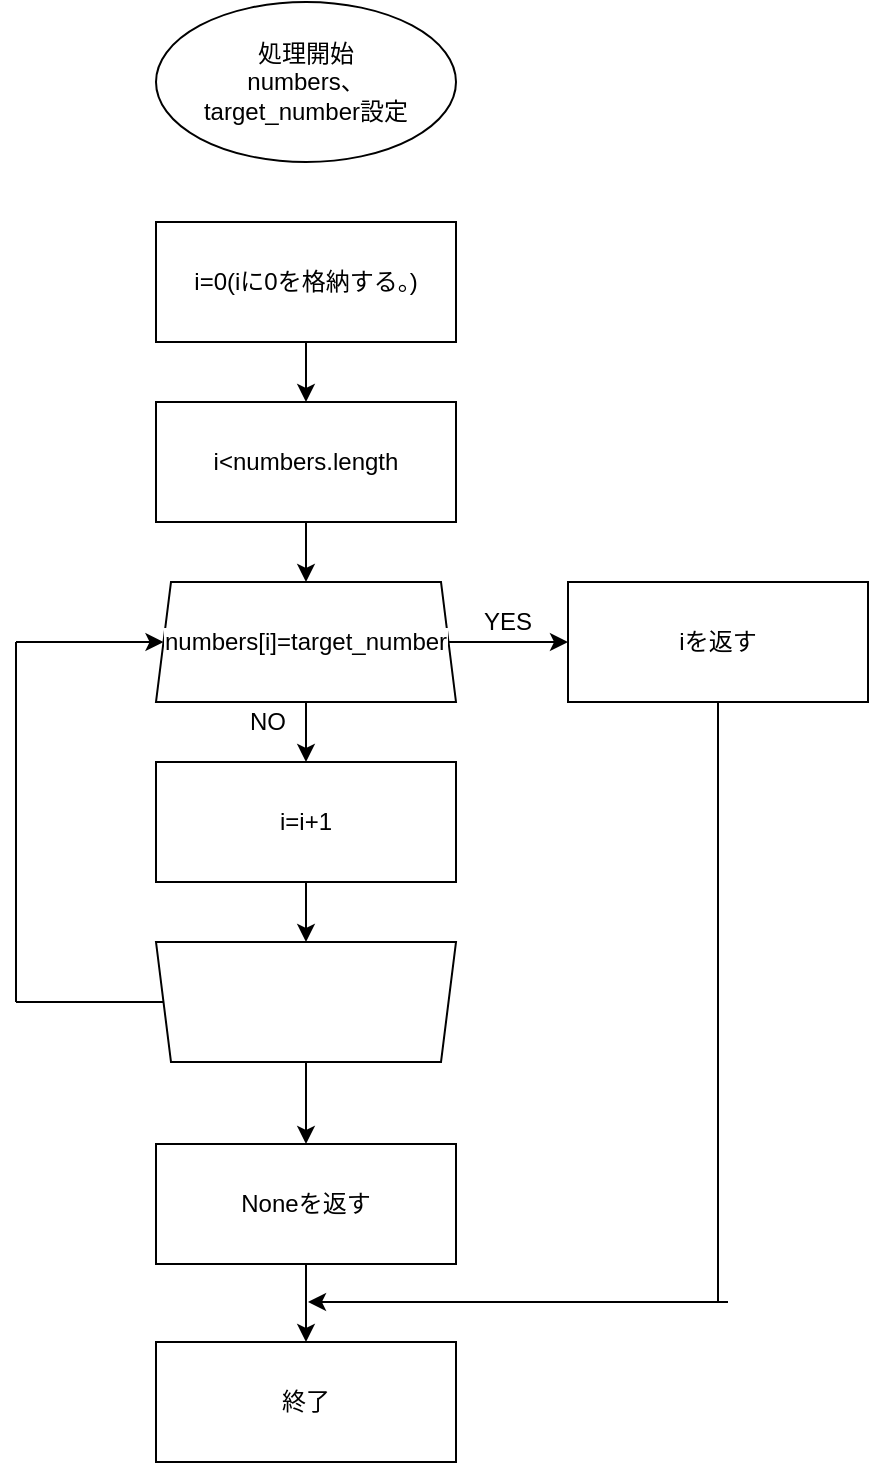 <mxfile version="14.5.6" type="device"><diagram id="rH3ib0Gy4TmauNWvpnZe" name="ページ1"><mxGraphModel dx="946" dy="4153" grid="1" gridSize="10" guides="1" tooltips="1" connect="1" arrows="1" fold="1" page="1" pageScale="1" pageWidth="827" pageHeight="1169" math="0" shadow="0"><root><mxCell id="0"/><mxCell id="1" parent="0"/><mxCell id="OIW8roQjD7g9krxNheM--1" value="処理開始&lt;br&gt;numbers、&lt;br&gt;target_number設定" style="ellipse;whiteSpace=wrap;html=1;" vertex="1" parent="1"><mxGeometry x="374" y="-2830" width="150" height="80" as="geometry"/></mxCell><mxCell id="OIW8roQjD7g9krxNheM--2" style="edgeStyle=orthogonalEdgeStyle;rounded=0;orthogonalLoop=1;jettySize=auto;html=1;exitX=0.5;exitY=1;exitDx=0;exitDy=0;entryX=0.5;entryY=0;entryDx=0;entryDy=0;" edge="1" parent="1" source="OIW8roQjD7g9krxNheM--3" target="OIW8roQjD7g9krxNheM--5"><mxGeometry relative="1" as="geometry"/></mxCell><mxCell id="OIW8roQjD7g9krxNheM--3" value="i=0(iに0を格納する。)" style="rounded=0;whiteSpace=wrap;html=1;" vertex="1" parent="1"><mxGeometry x="374" y="-2720" width="150" height="60" as="geometry"/></mxCell><mxCell id="OIW8roQjD7g9krxNheM--4" style="edgeStyle=orthogonalEdgeStyle;rounded=0;orthogonalLoop=1;jettySize=auto;html=1;exitX=0.5;exitY=1;exitDx=0;exitDy=0;entryX=0.5;entryY=1;entryDx=0;entryDy=0;" edge="1" parent="1" source="OIW8roQjD7g9krxNheM--5" target="OIW8roQjD7g9krxNheM--8"><mxGeometry relative="1" as="geometry"/></mxCell><mxCell id="OIW8roQjD7g9krxNheM--5" value="i&amp;lt;numbers.length" style="rounded=0;whiteSpace=wrap;html=1;" vertex="1" parent="1"><mxGeometry x="374" y="-2630" width="150" height="60" as="geometry"/></mxCell><mxCell id="OIW8roQjD7g9krxNheM--6" style="edgeStyle=orthogonalEdgeStyle;rounded=0;orthogonalLoop=1;jettySize=auto;html=1;exitX=0.5;exitY=0;exitDx=0;exitDy=0;entryX=0.5;entryY=0;entryDx=0;entryDy=0;" edge="1" parent="1" source="OIW8roQjD7g9krxNheM--8" target="OIW8roQjD7g9krxNheM--11"><mxGeometry relative="1" as="geometry"/></mxCell><mxCell id="OIW8roQjD7g9krxNheM--7" style="edgeStyle=orthogonalEdgeStyle;rounded=0;orthogonalLoop=1;jettySize=auto;html=1;exitX=0;exitY=0.5;exitDx=0;exitDy=0;entryX=0;entryY=0.5;entryDx=0;entryDy=0;" edge="1" parent="1" source="OIW8roQjD7g9krxNheM--8" target="OIW8roQjD7g9krxNheM--20"><mxGeometry relative="1" as="geometry"/></mxCell><mxCell id="OIW8roQjD7g9krxNheM--8" value="" style="verticalLabelPosition=middle;verticalAlign=middle;html=1;shape=trapezoid;perimeter=trapezoidPerimeter;whiteSpace=wrap;size=0.05;arcSize=10;flipV=1;labelPosition=center;align=center;rotation=-180;textDirection=ltr;horizontal=1;" vertex="1" parent="1"><mxGeometry x="374" y="-2540" width="150" height="60" as="geometry"/></mxCell><mxCell id="OIW8roQjD7g9krxNheM--9" value="&lt;span style=&quot;background-color: rgb(255 , 255 , 255)&quot;&gt;numbers[i]=target_number&lt;/span&gt;" style="text;html=1;strokeColor=none;fillColor=none;align=center;verticalAlign=middle;whiteSpace=wrap;rounded=0;" vertex="1" parent="1"><mxGeometry x="429" y="-2520" width="40" height="20" as="geometry"/></mxCell><mxCell id="OIW8roQjD7g9krxNheM--10" style="edgeStyle=orthogonalEdgeStyle;rounded=0;orthogonalLoop=1;jettySize=auto;html=1;exitX=0.5;exitY=1;exitDx=0;exitDy=0;entryX=0.5;entryY=0;entryDx=0;entryDy=0;" edge="1" parent="1" source="OIW8roQjD7g9krxNheM--11" target="OIW8roQjD7g9krxNheM--13"><mxGeometry relative="1" as="geometry"/></mxCell><mxCell id="OIW8roQjD7g9krxNheM--11" value="i=i+1" style="rounded=0;whiteSpace=wrap;html=1;" vertex="1" parent="1"><mxGeometry x="374" y="-2450" width="150" height="60" as="geometry"/></mxCell><mxCell id="OIW8roQjD7g9krxNheM--12" style="edgeStyle=orthogonalEdgeStyle;rounded=0;orthogonalLoop=1;jettySize=auto;html=1;exitX=0.5;exitY=1;exitDx=0;exitDy=0;entryX=0.5;entryY=0;entryDx=0;entryDy=0;" edge="1" parent="1" source="OIW8roQjD7g9krxNheM--13" target="OIW8roQjD7g9krxNheM--19"><mxGeometry relative="1" as="geometry"/></mxCell><mxCell id="OIW8roQjD7g9krxNheM--13" value="" style="verticalLabelPosition=middle;verticalAlign=middle;html=1;shape=trapezoid;perimeter=trapezoidPerimeter;whiteSpace=wrap;size=0.05;arcSize=10;flipV=1;labelPosition=center;align=center;rotation=0;textDirection=ltr;horizontal=1;" vertex="1" parent="1"><mxGeometry x="374" y="-2360" width="150" height="60" as="geometry"/></mxCell><mxCell id="OIW8roQjD7g9krxNheM--14" value="" style="endArrow=none;html=1;exitX=0;exitY=0.5;exitDx=0;exitDy=0;" edge="1" parent="1" source="OIW8roQjD7g9krxNheM--13"><mxGeometry width="50" height="50" relative="1" as="geometry"><mxPoint x="454" y="-2440" as="sourcePoint"/><mxPoint x="304" y="-2330" as="targetPoint"/></mxGeometry></mxCell><mxCell id="OIW8roQjD7g9krxNheM--15" value="" style="endArrow=none;html=1;" edge="1" parent="1"><mxGeometry width="50" height="50" relative="1" as="geometry"><mxPoint x="304" y="-2510" as="sourcePoint"/><mxPoint x="304" y="-2330" as="targetPoint"/></mxGeometry></mxCell><mxCell id="OIW8roQjD7g9krxNheM--16" value="" style="endArrow=classic;html=1;entryX=1;entryY=0.5;entryDx=0;entryDy=0;" edge="1" parent="1" target="OIW8roQjD7g9krxNheM--8"><mxGeometry width="50" height="50" relative="1" as="geometry"><mxPoint x="304" y="-2510" as="sourcePoint"/><mxPoint x="504" y="-2490" as="targetPoint"/></mxGeometry></mxCell><mxCell id="OIW8roQjD7g9krxNheM--17" value="終了" style="rounded=0;whiteSpace=wrap;html=1;" vertex="1" parent="1"><mxGeometry x="374" y="-2160" width="150" height="60" as="geometry"/></mxCell><mxCell id="OIW8roQjD7g9krxNheM--18" style="edgeStyle=orthogonalEdgeStyle;rounded=0;orthogonalLoop=1;jettySize=auto;html=1;exitX=0.5;exitY=1;exitDx=0;exitDy=0;entryX=0.5;entryY=0;entryDx=0;entryDy=0;" edge="1" parent="1" source="OIW8roQjD7g9krxNheM--19" target="OIW8roQjD7g9krxNheM--17"><mxGeometry relative="1" as="geometry"/></mxCell><mxCell id="OIW8roQjD7g9krxNheM--19" value="Noneを返す" style="rounded=0;whiteSpace=wrap;html=1;" vertex="1" parent="1"><mxGeometry x="374" y="-2259" width="150" height="60" as="geometry"/></mxCell><mxCell id="OIW8roQjD7g9krxNheM--20" value="iを返す" style="rounded=0;whiteSpace=wrap;html=1;" vertex="1" parent="1"><mxGeometry x="580" y="-2540" width="150" height="60" as="geometry"/></mxCell><mxCell id="OIW8roQjD7g9krxNheM--21" value="" style="endArrow=none;html=1;entryX=0.5;entryY=1;entryDx=0;entryDy=0;" edge="1" parent="1" target="OIW8roQjD7g9krxNheM--20"><mxGeometry width="50" height="50" relative="1" as="geometry"><mxPoint x="655" y="-2180" as="sourcePoint"/><mxPoint x="570" y="-2360" as="targetPoint"/></mxGeometry></mxCell><mxCell id="OIW8roQjD7g9krxNheM--22" value="" style="endArrow=classic;html=1;" edge="1" parent="1"><mxGeometry width="50" height="50" relative="1" as="geometry"><mxPoint x="660" y="-2180" as="sourcePoint"/><mxPoint x="450" y="-2180" as="targetPoint"/></mxGeometry></mxCell><mxCell id="OIW8roQjD7g9krxNheM--23" value="YES" style="text;html=1;strokeColor=none;fillColor=none;align=center;verticalAlign=middle;whiteSpace=wrap;rounded=0;" vertex="1" parent="1"><mxGeometry x="530" y="-2530" width="40" height="20" as="geometry"/></mxCell><mxCell id="OIW8roQjD7g9krxNheM--24" value="NO" style="text;html=1;strokeColor=none;fillColor=none;align=center;verticalAlign=middle;whiteSpace=wrap;rounded=0;" vertex="1" parent="1"><mxGeometry x="410" y="-2480" width="40" height="20" as="geometry"/></mxCell></root></mxGraphModel></diagram></mxfile>